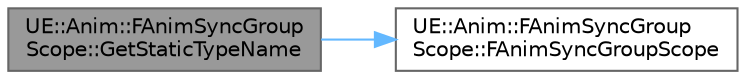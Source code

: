digraph "UE::Anim::FAnimSyncGroupScope::GetStaticTypeName"
{
 // INTERACTIVE_SVG=YES
 // LATEX_PDF_SIZE
  bgcolor="transparent";
  edge [fontname=Helvetica,fontsize=10,labelfontname=Helvetica,labelfontsize=10];
  node [fontname=Helvetica,fontsize=10,shape=box,height=0.2,width=0.4];
  rankdir="LR";
  Node1 [id="Node000001",label="UE::Anim::FAnimSyncGroup\lScope::GetStaticTypeName",height=0.2,width=0.4,color="gray40", fillcolor="grey60", style="filled", fontcolor="black",tooltip=" "];
  Node1 -> Node2 [id="edge1_Node000001_Node000002",color="steelblue1",style="solid",tooltip=" "];
  Node2 [id="Node000002",label="UE::Anim::FAnimSyncGroup\lScope::FAnimSyncGroupScope",height=0.2,width=0.4,color="grey40", fillcolor="white", style="filled",URL="$d6/d72/classUE_1_1Anim_1_1FAnimSyncGroupScope.html#a85f82cc59b39388fe418241c8a8e1a77",tooltip=" "];
}
